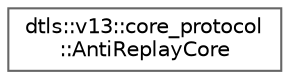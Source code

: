 digraph "Graphical Class Hierarchy"
{
 // LATEX_PDF_SIZE
  bgcolor="transparent";
  edge [fontname=Helvetica,fontsize=10,labelfontname=Helvetica,labelfontsize=10];
  node [fontname=Helvetica,fontsize=10,shape=box,height=0.2,width=0.4];
  rankdir="LR";
  Node0 [id="Node000000",label="dtls::v13::core_protocol\l::AntiReplayCore",height=0.2,width=0.4,color="grey40", fillcolor="white", style="filled",URL="$classdtls_1_1v13_1_1core__protocol_1_1AntiReplayCore.html",tooltip="Pure Anti-Replay Logic Core."];
}
